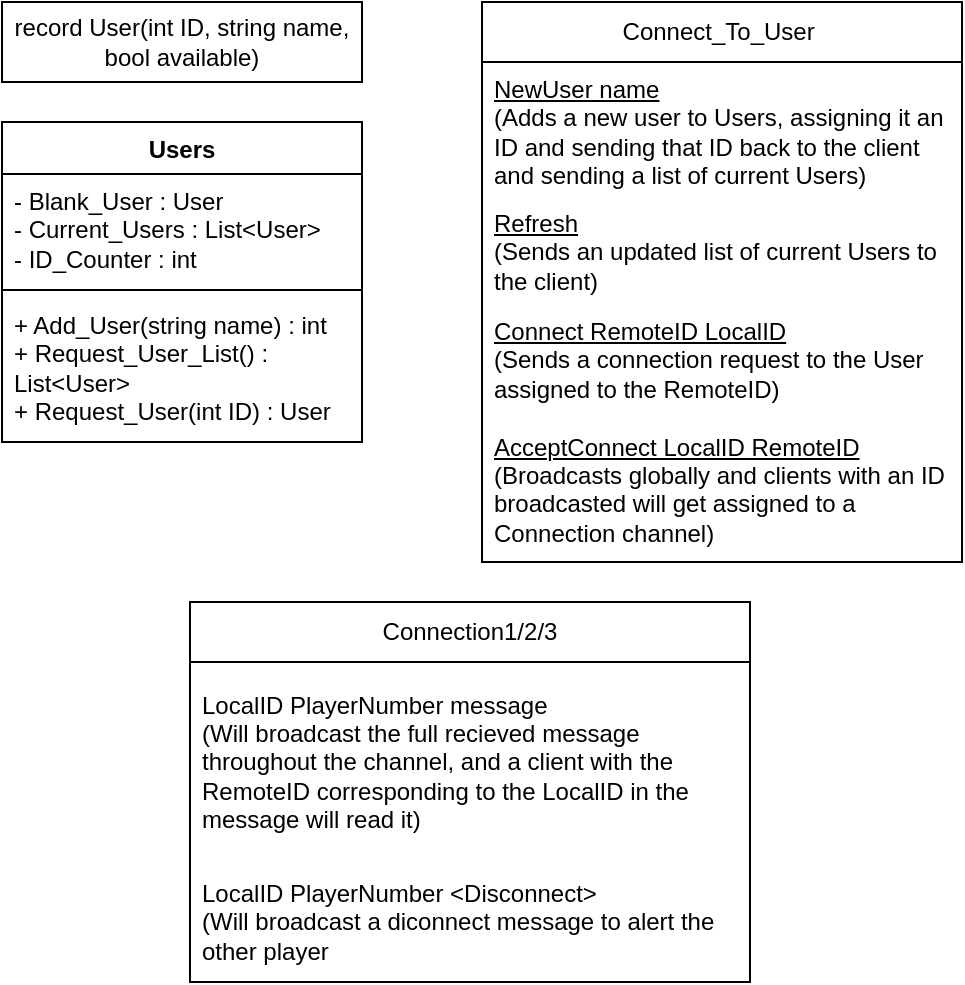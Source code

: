 <mxfile version="21.0.8" type="onedrive"><diagram name="Page-1" id="9SDSYVe3sUzvjc-iLKPG"><mxGraphModel grid="1" page="1" gridSize="10" guides="1" tooltips="1" connect="1" arrows="1" fold="1" pageScale="1" pageWidth="827" pageHeight="1169" math="0" shadow="0"><root><mxCell id="0"/><mxCell id="1" parent="0"/><mxCell id="BgWkfN3CiUaR-PrHn3-3-1" value="Connect_To_User&amp;nbsp;" style="swimlane;fontStyle=0;childLayout=stackLayout;horizontal=1;startSize=30;horizontalStack=0;resizeParent=1;resizeParentMax=0;resizeLast=0;collapsible=1;marginBottom=0;whiteSpace=wrap;html=1;" vertex="1" parent="1"><mxGeometry x="280" y="20" width="240" height="280" as="geometry"/></mxCell><mxCell id="BgWkfN3CiUaR-PrHn3-3-2" value="&lt;u&gt;NewUser name&lt;/u&gt;&lt;br&gt;(Adds a new user to Users, assigning it an ID and sending that ID back to the client and sending a list of current Users)" style="text;strokeColor=none;fillColor=none;align=left;verticalAlign=middle;spacingLeft=4;spacingRight=4;overflow=hidden;points=[[0,0.5],[1,0.5]];portConstraint=eastwest;rotatable=0;whiteSpace=wrap;html=1;" vertex="1" parent="BgWkfN3CiUaR-PrHn3-3-1"><mxGeometry y="30" width="240" height="70" as="geometry"/></mxCell><mxCell id="BgWkfN3CiUaR-PrHn3-3-3" value="&lt;u&gt;Refresh&lt;/u&gt;&lt;br&gt;(Sends an updated list of current Users to the client)" style="text;strokeColor=none;fillColor=none;align=left;verticalAlign=middle;spacingLeft=4;spacingRight=4;overflow=hidden;points=[[0,0.5],[1,0.5]];portConstraint=eastwest;rotatable=0;whiteSpace=wrap;html=1;" vertex="1" parent="BgWkfN3CiUaR-PrHn3-3-1"><mxGeometry y="100" width="240" height="50" as="geometry"/></mxCell><mxCell id="BgWkfN3CiUaR-PrHn3-3-4" value="&lt;u&gt;Connect RemoteID LocalID&lt;br&gt;&lt;/u&gt;(Sends a connection request to the User assigned to the RemoteID)&amp;nbsp;&lt;br&gt;&lt;br&gt;&lt;u&gt;AcceptConnect LocalID RemoteID&lt;br&gt;&lt;/u&gt;(Broadcasts globally and clients with an ID broadcasted will get assigned to a Connection channel)" style="text;strokeColor=none;fillColor=none;align=left;verticalAlign=middle;spacingLeft=4;spacingRight=4;overflow=hidden;points=[[0,0.5],[1,0.5]];portConstraint=eastwest;rotatable=0;whiteSpace=wrap;html=1;" vertex="1" parent="BgWkfN3CiUaR-PrHn3-3-1"><mxGeometry y="150" width="240" height="130" as="geometry"/></mxCell><mxCell id="BgWkfN3CiUaR-PrHn3-3-5" value="Users" style="swimlane;fontStyle=1;align=center;verticalAlign=top;childLayout=stackLayout;horizontal=1;startSize=26;horizontalStack=0;resizeParent=1;resizeParentMax=0;resizeLast=0;collapsible=1;marginBottom=0;whiteSpace=wrap;html=1;" vertex="1" parent="1"><mxGeometry x="40" y="80" width="180" height="160" as="geometry"/></mxCell><mxCell id="BgWkfN3CiUaR-PrHn3-3-6" value="- Blank_User : User&lt;br&gt;- Current_Users : List&amp;lt;User&amp;gt;&lt;br&gt;- ID_Counter : int" style="text;strokeColor=none;fillColor=none;align=left;verticalAlign=top;spacingLeft=4;spacingRight=4;overflow=hidden;rotatable=0;points=[[0,0.5],[1,0.5]];portConstraint=eastwest;whiteSpace=wrap;html=1;" vertex="1" parent="BgWkfN3CiUaR-PrHn3-3-5"><mxGeometry y="26" width="180" height="54" as="geometry"/></mxCell><mxCell id="BgWkfN3CiUaR-PrHn3-3-7" value="" style="line;strokeWidth=1;fillColor=none;align=left;verticalAlign=middle;spacingTop=-1;spacingLeft=3;spacingRight=3;rotatable=0;labelPosition=right;points=[];portConstraint=eastwest;strokeColor=inherit;" vertex="1" parent="BgWkfN3CiUaR-PrHn3-3-5"><mxGeometry y="80" width="180" height="8" as="geometry"/></mxCell><mxCell id="BgWkfN3CiUaR-PrHn3-3-8" value="+ Add_User(string name) : int&lt;br&gt;+ Request_User_List() : List&amp;lt;User&amp;gt;&lt;br&gt;+ Request_User(int ID) : User" style="text;strokeColor=none;fillColor=none;align=left;verticalAlign=top;spacingLeft=4;spacingRight=4;overflow=hidden;rotatable=0;points=[[0,0.5],[1,0.5]];portConstraint=eastwest;whiteSpace=wrap;html=1;" vertex="1" parent="BgWkfN3CiUaR-PrHn3-3-5"><mxGeometry y="88" width="180" height="72" as="geometry"/></mxCell><mxCell id="BgWkfN3CiUaR-PrHn3-3-9" value="record User(int ID, string name, bool available)" style="rounded=0;whiteSpace=wrap;html=1;" vertex="1" parent="1"><mxGeometry x="40" y="20" width="180" height="40" as="geometry"/></mxCell><mxCell id="BgWkfN3CiUaR-PrHn3-3-11" value="Connection1/2/3" style="swimlane;fontStyle=0;childLayout=stackLayout;horizontal=1;startSize=30;horizontalStack=0;resizeParent=1;resizeParentMax=0;resizeLast=0;collapsible=1;marginBottom=0;whiteSpace=wrap;html=1;" vertex="1" parent="1"><mxGeometry x="134" y="320" width="280" height="190" as="geometry"/></mxCell><mxCell id="BgWkfN3CiUaR-PrHn3-3-12" value="LocalID PlayerNumber message&lt;br&gt;(Will broadcast the full recieved message throughout the channel, and a client with the RemoteID corresponding to the LocalID in the message will read it)" style="text;strokeColor=none;fillColor=none;align=left;verticalAlign=middle;spacingLeft=4;spacingRight=4;overflow=hidden;points=[[0,0.5],[1,0.5]];portConstraint=eastwest;rotatable=0;whiteSpace=wrap;html=1;" vertex="1" parent="BgWkfN3CiUaR-PrHn3-3-11"><mxGeometry y="30" width="280" height="100" as="geometry"/></mxCell><mxCell id="BgWkfN3CiUaR-PrHn3-3-13" value="LocalID PlayerNumber &amp;lt;Disconnect&amp;gt;&lt;br&gt;(Will broadcast a diconnect message to alert the other player" style="text;strokeColor=none;fillColor=none;align=left;verticalAlign=middle;spacingLeft=4;spacingRight=4;overflow=hidden;points=[[0,0.5],[1,0.5]];portConstraint=eastwest;rotatable=0;whiteSpace=wrap;html=1;" vertex="1" parent="BgWkfN3CiUaR-PrHn3-3-11"><mxGeometry y="130" width="280" height="60" as="geometry"/></mxCell></root></mxGraphModel></diagram></mxfile>